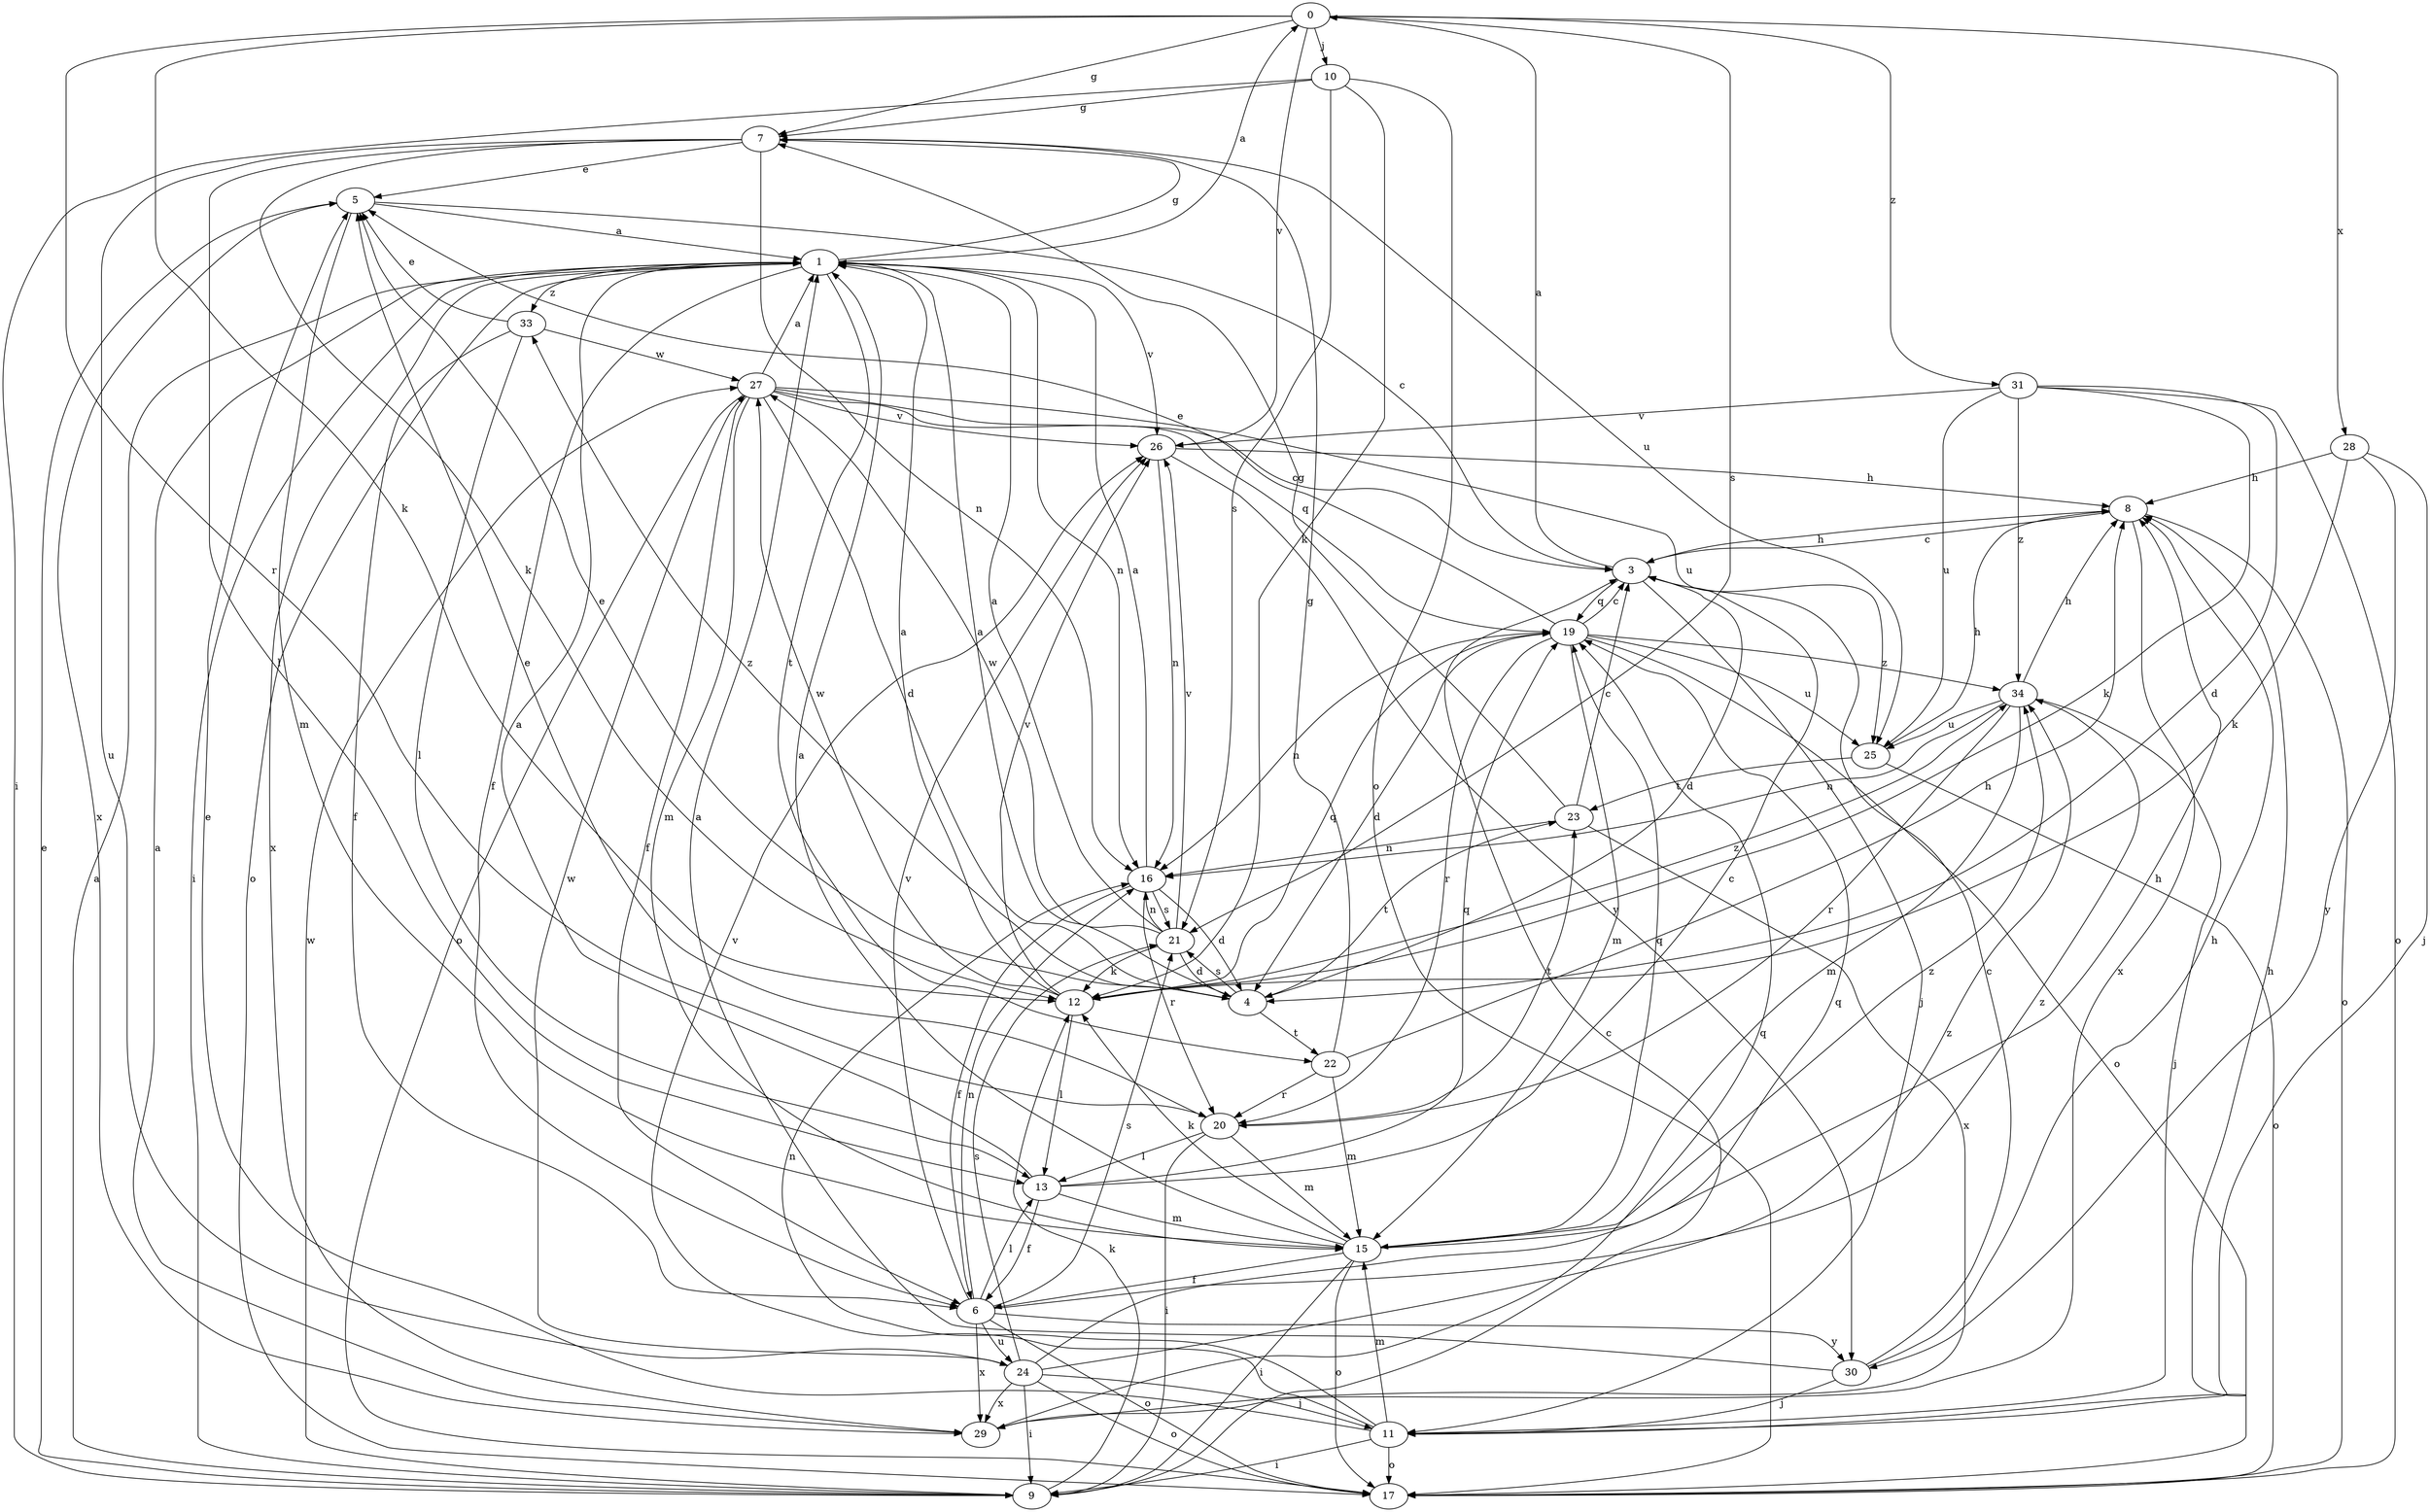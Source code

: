 strict digraph  {
0;
1;
3;
4;
5;
6;
7;
8;
9;
10;
11;
12;
13;
15;
16;
17;
19;
20;
21;
22;
23;
24;
25;
26;
27;
28;
29;
30;
31;
33;
34;
0 -> 7  [label=g];
0 -> 10  [label=j];
0 -> 12  [label=k];
0 -> 20  [label=r];
0 -> 21  [label=s];
0 -> 26  [label=v];
0 -> 28  [label=x];
0 -> 31  [label=z];
1 -> 0  [label=a];
1 -> 6  [label=f];
1 -> 7  [label=g];
1 -> 9  [label=i];
1 -> 16  [label=n];
1 -> 17  [label=o];
1 -> 22  [label=t];
1 -> 26  [label=v];
1 -> 29  [label=x];
1 -> 33  [label=z];
3 -> 0  [label=a];
3 -> 4  [label=d];
3 -> 8  [label=h];
3 -> 11  [label=j];
3 -> 19  [label=q];
4 -> 1  [label=a];
4 -> 5  [label=e];
4 -> 21  [label=s];
4 -> 22  [label=t];
4 -> 23  [label=t];
4 -> 33  [label=z];
5 -> 1  [label=a];
5 -> 3  [label=c];
5 -> 15  [label=m];
5 -> 29  [label=x];
6 -> 13  [label=l];
6 -> 16  [label=n];
6 -> 17  [label=o];
6 -> 21  [label=s];
6 -> 24  [label=u];
6 -> 26  [label=v];
6 -> 29  [label=x];
6 -> 30  [label=y];
6 -> 34  [label=z];
7 -> 5  [label=e];
7 -> 12  [label=k];
7 -> 13  [label=l];
7 -> 16  [label=n];
7 -> 24  [label=u];
7 -> 25  [label=u];
8 -> 3  [label=c];
8 -> 17  [label=o];
8 -> 29  [label=x];
9 -> 1  [label=a];
9 -> 3  [label=c];
9 -> 5  [label=e];
9 -> 12  [label=k];
9 -> 27  [label=w];
10 -> 7  [label=g];
10 -> 9  [label=i];
10 -> 12  [label=k];
10 -> 17  [label=o];
10 -> 21  [label=s];
11 -> 5  [label=e];
11 -> 8  [label=h];
11 -> 9  [label=i];
11 -> 15  [label=m];
11 -> 16  [label=n];
11 -> 17  [label=o];
11 -> 26  [label=v];
12 -> 1  [label=a];
12 -> 13  [label=l];
12 -> 19  [label=q];
12 -> 26  [label=v];
12 -> 27  [label=w];
12 -> 34  [label=z];
13 -> 1  [label=a];
13 -> 3  [label=c];
13 -> 6  [label=f];
13 -> 15  [label=m];
13 -> 19  [label=q];
15 -> 1  [label=a];
15 -> 6  [label=f];
15 -> 8  [label=h];
15 -> 9  [label=i];
15 -> 12  [label=k];
15 -> 17  [label=o];
15 -> 19  [label=q];
15 -> 34  [label=z];
16 -> 1  [label=a];
16 -> 4  [label=d];
16 -> 6  [label=f];
16 -> 20  [label=r];
16 -> 21  [label=s];
19 -> 3  [label=c];
19 -> 4  [label=d];
19 -> 5  [label=e];
19 -> 15  [label=m];
19 -> 16  [label=n];
19 -> 17  [label=o];
19 -> 20  [label=r];
19 -> 25  [label=u];
19 -> 34  [label=z];
20 -> 5  [label=e];
20 -> 9  [label=i];
20 -> 13  [label=l];
20 -> 15  [label=m];
20 -> 23  [label=t];
21 -> 1  [label=a];
21 -> 4  [label=d];
21 -> 12  [label=k];
21 -> 16  [label=n];
21 -> 26  [label=v];
21 -> 27  [label=w];
22 -> 7  [label=g];
22 -> 8  [label=h];
22 -> 15  [label=m];
22 -> 20  [label=r];
23 -> 3  [label=c];
23 -> 7  [label=g];
23 -> 16  [label=n];
23 -> 29  [label=x];
24 -> 9  [label=i];
24 -> 11  [label=j];
24 -> 17  [label=o];
24 -> 19  [label=q];
24 -> 21  [label=s];
24 -> 27  [label=w];
24 -> 29  [label=x];
24 -> 34  [label=z];
25 -> 8  [label=h];
25 -> 17  [label=o];
25 -> 23  [label=t];
26 -> 8  [label=h];
26 -> 16  [label=n];
26 -> 30  [label=y];
27 -> 1  [label=a];
27 -> 3  [label=c];
27 -> 4  [label=d];
27 -> 6  [label=f];
27 -> 15  [label=m];
27 -> 17  [label=o];
27 -> 19  [label=q];
27 -> 25  [label=u];
27 -> 26  [label=v];
28 -> 8  [label=h];
28 -> 11  [label=j];
28 -> 12  [label=k];
28 -> 30  [label=y];
29 -> 1  [label=a];
29 -> 19  [label=q];
30 -> 1  [label=a];
30 -> 3  [label=c];
30 -> 8  [label=h];
30 -> 11  [label=j];
31 -> 4  [label=d];
31 -> 12  [label=k];
31 -> 17  [label=o];
31 -> 25  [label=u];
31 -> 26  [label=v];
31 -> 34  [label=z];
33 -> 5  [label=e];
33 -> 6  [label=f];
33 -> 13  [label=l];
33 -> 27  [label=w];
34 -> 8  [label=h];
34 -> 11  [label=j];
34 -> 15  [label=m];
34 -> 16  [label=n];
34 -> 20  [label=r];
34 -> 25  [label=u];
}
